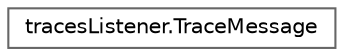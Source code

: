 digraph "Graphical Class Hierarchy"
{
 // LATEX_PDF_SIZE
  bgcolor="transparent";
  edge [fontname=Helvetica,fontsize=10,labelfontname=Helvetica,labelfontsize=10];
  node [fontname=Helvetica,fontsize=10,shape=box,height=0.2,width=0.4];
  rankdir="LR";
  Node0 [id="Node000000",label="tracesListener.TraceMessage",height=0.2,width=0.4,color="grey40", fillcolor="white", style="filled",URL="$classtraces_listener_1_1_trace_message.html",tooltip=" "];
}
